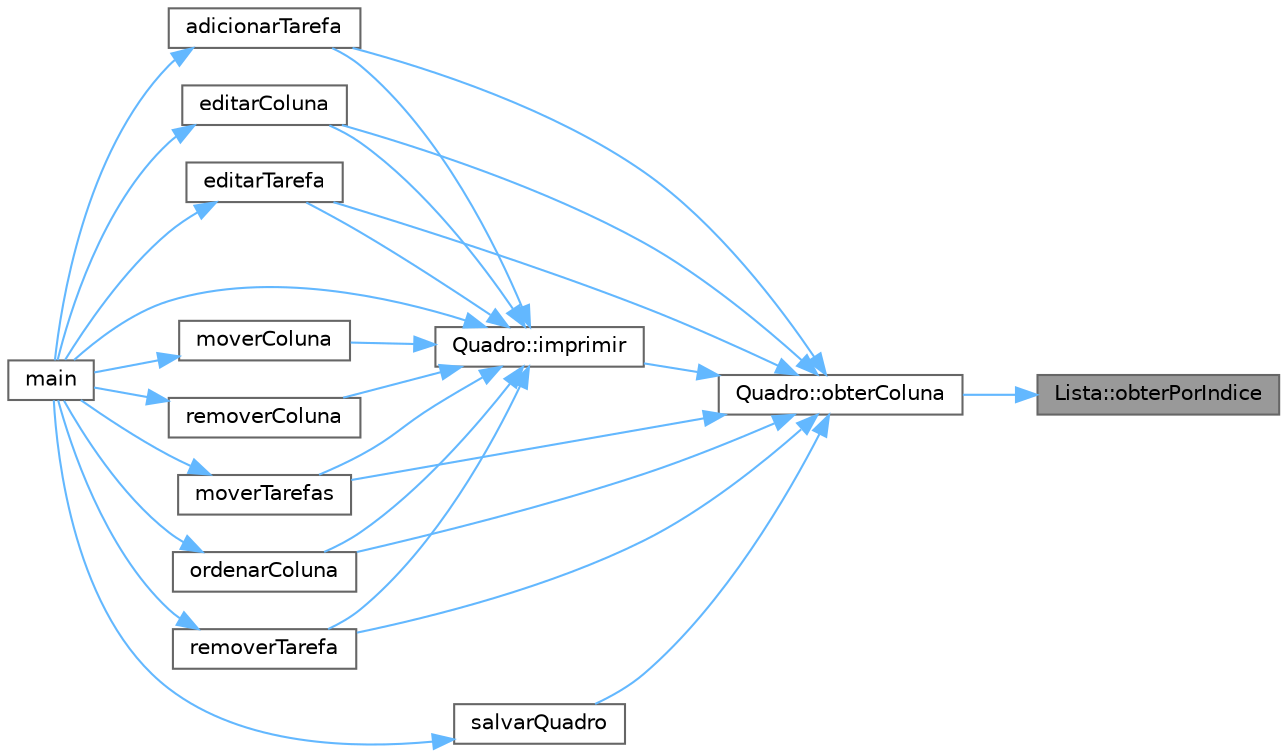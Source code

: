 digraph "Lista::obterPorIndice"
{
 // INTERACTIVE_SVG=YES
 // LATEX_PDF_SIZE
  bgcolor="transparent";
  edge [fontname=Helvetica,fontsize=10,labelfontname=Helvetica,labelfontsize=10];
  node [fontname=Helvetica,fontsize=10,shape=box,height=0.2,width=0.4];
  rankdir="RL";
  Node1 [id="Node000001",label="Lista::obterPorIndice",height=0.2,width=0.4,color="gray40", fillcolor="grey60", style="filled", fontcolor="black",tooltip="Obtém a coluna da lista pelo índice."];
  Node1 -> Node2 [id="edge28_Node000001_Node000002",dir="back",color="steelblue1",style="solid",tooltip=" "];
  Node2 [id="Node000002",label="Quadro::obterColuna",height=0.2,width=0.4,color="grey40", fillcolor="white", style="filled",URL="$d1/d13/class_quadro.html#acdcb5194cb4b20e50f6211df473b59f2",tooltip="Obtém uma coluna do quadro pelo índice."];
  Node2 -> Node3 [id="edge29_Node000002_Node000003",dir="back",color="steelblue1",style="solid",tooltip=" "];
  Node3 [id="Node000003",label="adicionarTarefa",height=0.2,width=0.4,color="grey40", fillcolor="white", style="filled",URL="$df/d0a/main_8cpp.html#a0d931717ab3053bc49784e26575b01d6",tooltip="Adiciona uma nova tarefa a uma coluna no quadro KanBan."];
  Node3 -> Node4 [id="edge30_Node000003_Node000004",dir="back",color="steelblue1",style="solid",tooltip=" "];
  Node4 [id="Node000004",label="main",height=0.2,width=0.4,color="grey40", fillcolor="white", style="filled",URL="$df/d0a/main_8cpp.html#ae66f6b31b5ad750f1fe042a706a4e3d4",tooltip=" "];
  Node2 -> Node5 [id="edge31_Node000002_Node000005",dir="back",color="steelblue1",style="solid",tooltip=" "];
  Node5 [id="Node000005",label="editarColuna",height=0.2,width=0.4,color="grey40", fillcolor="white", style="filled",URL="$df/d0a/main_8cpp.html#a512a56ef22516c5454d0f925b16adcd6",tooltip="Edita uma coluna existente no quadro KanBan."];
  Node5 -> Node4 [id="edge32_Node000005_Node000004",dir="back",color="steelblue1",style="solid",tooltip=" "];
  Node2 -> Node6 [id="edge33_Node000002_Node000006",dir="back",color="steelblue1",style="solid",tooltip=" "];
  Node6 [id="Node000006",label="editarTarefa",height=0.2,width=0.4,color="grey40", fillcolor="white", style="filled",URL="$df/d0a/main_8cpp.html#ac8773e0e3b3c75454e680ff43c6fcd7f",tooltip="Edita uma tarefa existente no quadro KanBan."];
  Node6 -> Node4 [id="edge34_Node000006_Node000004",dir="back",color="steelblue1",style="solid",tooltip=" "];
  Node2 -> Node7 [id="edge35_Node000002_Node000007",dir="back",color="steelblue1",style="solid",tooltip=" "];
  Node7 [id="Node000007",label="Quadro::imprimir",height=0.2,width=0.4,color="grey40", fillcolor="white", style="filled",URL="$d1/d13/class_quadro.html#a1d27dcd2c84b1742c7ebd4cb0f82a704",tooltip="Imprime as informações do quadro."];
  Node7 -> Node3 [id="edge36_Node000007_Node000003",dir="back",color="steelblue1",style="solid",tooltip=" "];
  Node7 -> Node5 [id="edge37_Node000007_Node000005",dir="back",color="steelblue1",style="solid",tooltip=" "];
  Node7 -> Node6 [id="edge38_Node000007_Node000006",dir="back",color="steelblue1",style="solid",tooltip=" "];
  Node7 -> Node4 [id="edge39_Node000007_Node000004",dir="back",color="steelblue1",style="solid",tooltip=" "];
  Node7 -> Node8 [id="edge40_Node000007_Node000008",dir="back",color="steelblue1",style="solid",tooltip=" "];
  Node8 [id="Node000008",label="moverColuna",height=0.2,width=0.4,color="grey40", fillcolor="white", style="filled",URL="$df/d0a/main_8cpp.html#a23877ef139dcc4300c8f74067c517d27",tooltip="Move uma coluna de uma posição para outra no quadro KanBan."];
  Node8 -> Node4 [id="edge41_Node000008_Node000004",dir="back",color="steelblue1",style="solid",tooltip=" "];
  Node7 -> Node9 [id="edge42_Node000007_Node000009",dir="back",color="steelblue1",style="solid",tooltip=" "];
  Node9 [id="Node000009",label="moverTarefas",height=0.2,width=0.4,color="grey40", fillcolor="white", style="filled",URL="$df/d0a/main_8cpp.html#a2eddfb0aac0ba265acd5268ce3d8e919",tooltip="Move uma tarefa de uma coluna para outra no quadro KanBan."];
  Node9 -> Node4 [id="edge43_Node000009_Node000004",dir="back",color="steelblue1",style="solid",tooltip=" "];
  Node7 -> Node10 [id="edge44_Node000007_Node000010",dir="back",color="steelblue1",style="solid",tooltip=" "];
  Node10 [id="Node000010",label="ordenarColuna",height=0.2,width=0.4,color="grey40", fillcolor="white", style="filled",URL="$df/d0a/main_8cpp.html#ac91dd762f55fe21f3a2226d59abff942",tooltip="Ordena as tarefas por prioridade usando o algoritmo Bubble Sort."];
  Node10 -> Node4 [id="edge45_Node000010_Node000004",dir="back",color="steelblue1",style="solid",tooltip=" "];
  Node7 -> Node11 [id="edge46_Node000007_Node000011",dir="back",color="steelblue1",style="solid",tooltip=" "];
  Node11 [id="Node000011",label="removerColuna",height=0.2,width=0.4,color="grey40", fillcolor="white", style="filled",URL="$df/d0a/main_8cpp.html#aaa15a96063fb4377e5ac1d46a68321c0",tooltip="Remove uma coluna do quadro KanBan."];
  Node11 -> Node4 [id="edge47_Node000011_Node000004",dir="back",color="steelblue1",style="solid",tooltip=" "];
  Node7 -> Node12 [id="edge48_Node000007_Node000012",dir="back",color="steelblue1",style="solid",tooltip=" "];
  Node12 [id="Node000012",label="removerTarefa",height=0.2,width=0.4,color="grey40", fillcolor="white", style="filled",URL="$df/d0a/main_8cpp.html#aee02b44e62983f07d64c57db154c0467",tooltip="Remove uma tarefa de uma coluna no quadro KanBan."];
  Node12 -> Node4 [id="edge49_Node000012_Node000004",dir="back",color="steelblue1",style="solid",tooltip=" "];
  Node2 -> Node9 [id="edge50_Node000002_Node000009",dir="back",color="steelblue1",style="solid",tooltip=" "];
  Node2 -> Node10 [id="edge51_Node000002_Node000010",dir="back",color="steelblue1",style="solid",tooltip=" "];
  Node2 -> Node12 [id="edge52_Node000002_Node000012",dir="back",color="steelblue1",style="solid",tooltip=" "];
  Node2 -> Node13 [id="edge53_Node000002_Node000013",dir="back",color="steelblue1",style="solid",tooltip=" "];
  Node13 [id="Node000013",label="salvarQuadro",height=0.2,width=0.4,color="grey40", fillcolor="white", style="filled",URL="$df/d0a/main_8cpp.html#a3a0d238b444da51e7f04f65f8d390fd0",tooltip="Salva o quadro KanBan em um arquivo."];
  Node13 -> Node4 [id="edge54_Node000013_Node000004",dir="back",color="steelblue1",style="solid",tooltip=" "];
}
